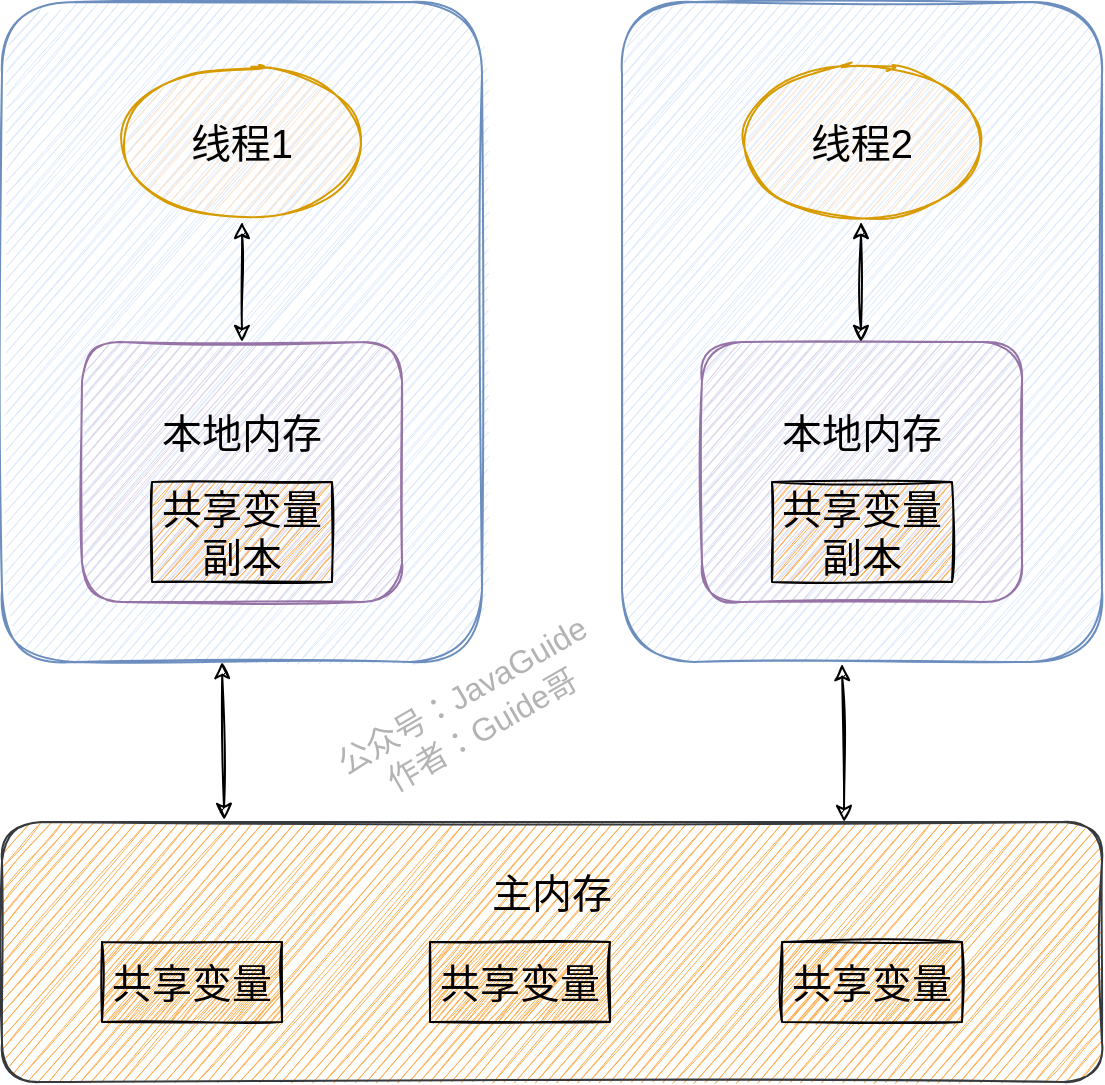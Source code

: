 <mxfile version="13.4.5" type="device"><diagram id="tQzzeEyqJnaOFTdiP6Oe" name="Page-1"><mxGraphModel dx="1106" dy="997" grid="1" gridSize="10" guides="1" tooltips="1" connect="1" arrows="1" fold="1" page="1" pageScale="1" pageWidth="827" pageHeight="1169" math="0" shadow="0"><root><mxCell id="0"/><mxCell id="1" parent="0"/><mxCell id="aHRYnmmmGqnRMPkU1EqO-10" value="" style="rounded=1;whiteSpace=wrap;html=1;fontSize=20;fillColor=#dae8fc;strokeColor=#6c8ebf;sketch=1;" vertex="1" parent="1"><mxGeometry x="420" y="140" width="240" height="330" as="geometry"/></mxCell><mxCell id="aHRYnmmmGqnRMPkU1EqO-9" value="" style="rounded=1;whiteSpace=wrap;html=1;fontSize=20;fillColor=#dae8fc;strokeColor=#6c8ebf;sketch=1;" vertex="1" parent="1"><mxGeometry x="110" y="140" width="240" height="330" as="geometry"/></mxCell><mxCell id="aHRYnmmmGqnRMPkU1EqO-2" value="" style="rounded=1;whiteSpace=wrap;html=1;fillColor=#e1d5e7;strokeColor=#9673a6;sketch=1;" vertex="1" parent="1"><mxGeometry x="150" y="310" width="160" height="130" as="geometry"/></mxCell><mxCell id="aHRYnmmmGqnRMPkU1EqO-3" value="本地内存" style="text;html=1;strokeColor=none;fillColor=none;align=center;verticalAlign=middle;whiteSpace=wrap;rounded=0;fontSize=20;sketch=1;" vertex="1" parent="1"><mxGeometry x="180" y="340" width="100" height="30" as="geometry"/></mxCell><mxCell id="aHRYnmmmGqnRMPkU1EqO-5" value="" style="rounded=1;whiteSpace=wrap;html=1;fillColor=#e1d5e7;strokeColor=#9673a6;sketch=1;" vertex="1" parent="1"><mxGeometry x="460" y="310" width="160" height="130" as="geometry"/></mxCell><mxCell id="aHRYnmmmGqnRMPkU1EqO-6" value="本地内存" style="text;html=1;strokeColor=none;fillColor=none;align=center;verticalAlign=middle;whiteSpace=wrap;rounded=0;fontSize=20;sketch=1;" vertex="1" parent="1"><mxGeometry x="490" y="340" width="100" height="30" as="geometry"/></mxCell><mxCell id="aHRYnmmmGqnRMPkU1EqO-7" value="线程1" style="ellipse;whiteSpace=wrap;html=1;fontSize=20;fillColor=#ffe6cc;strokeColor=#d79b00;sketch=1;" vertex="1" parent="1"><mxGeometry x="170" y="170" width="120" height="80" as="geometry"/></mxCell><mxCell id="aHRYnmmmGqnRMPkU1EqO-8" value="线程2" style="ellipse;whiteSpace=wrap;html=1;fontSize=20;fillColor=#ffe6cc;strokeColor=#d79b00;sketch=1;" vertex="1" parent="1"><mxGeometry x="480" y="170" width="120" height="80" as="geometry"/></mxCell><mxCell id="aHRYnmmmGqnRMPkU1EqO-11" value="" style="endArrow=classic;startArrow=classic;html=1;fontSize=20;entryX=0.5;entryY=1;entryDx=0;entryDy=0;sketch=1;" edge="1" parent="1" source="aHRYnmmmGqnRMPkU1EqO-2" target="aHRYnmmmGqnRMPkU1EqO-7"><mxGeometry width="50" height="50" relative="1" as="geometry"><mxPoint x="210" y="330" as="sourcePoint"/><mxPoint x="260" y="280" as="targetPoint"/></mxGeometry></mxCell><mxCell id="aHRYnmmmGqnRMPkU1EqO-12" value="" style="endArrow=classic;startArrow=classic;html=1;fontSize=20;entryX=0.5;entryY=1;entryDx=0;entryDy=0;sketch=1;" edge="1" parent="1"><mxGeometry width="50" height="50" relative="1" as="geometry"><mxPoint x="539.5" y="310" as="sourcePoint"/><mxPoint x="539.5" y="250" as="targetPoint"/></mxGeometry></mxCell><mxCell id="aHRYnmmmGqnRMPkU1EqO-13" value="" style="rounded=1;whiteSpace=wrap;html=1;strokeColor=#36393d;fillColor=#FFAD4F;sketch=1;" vertex="1" parent="1"><mxGeometry x="110" y="550" width="550" height="130" as="geometry"/></mxCell><mxCell id="aHRYnmmmGqnRMPkU1EqO-14" value="主内存" style="text;html=1;strokeColor=none;fillColor=none;align=center;verticalAlign=middle;whiteSpace=wrap;rounded=0;fontSize=20;sketch=1;" vertex="1" parent="1"><mxGeometry x="335" y="570" width="100" height="30" as="geometry"/></mxCell><mxCell id="aHRYnmmmGqnRMPkU1EqO-15" value="共享变量" style="rounded=0;whiteSpace=wrap;html=1;sketch=1;fillColor=#FFAD4F;fontSize=20;" vertex="1" parent="1"><mxGeometry x="160" y="610" width="90" height="40" as="geometry"/></mxCell><mxCell id="aHRYnmmmGqnRMPkU1EqO-16" value="共享变量" style="rounded=0;whiteSpace=wrap;html=1;sketch=1;fillColor=#FFAD4F;fontSize=20;" vertex="1" parent="1"><mxGeometry x="324" y="610" width="90" height="40" as="geometry"/></mxCell><mxCell id="aHRYnmmmGqnRMPkU1EqO-17" value="共享变量" style="rounded=0;whiteSpace=wrap;html=1;sketch=1;fillColor=#FFAD4F;fontSize=20;" vertex="1" parent="1"><mxGeometry x="500" y="610" width="90" height="40" as="geometry"/></mxCell><mxCell id="aHRYnmmmGqnRMPkU1EqO-18" value="共享变量副本" style="rounded=0;whiteSpace=wrap;html=1;sketch=1;fillColor=#FFAD4F;fontSize=20;" vertex="1" parent="1"><mxGeometry x="185" y="380" width="90" height="50" as="geometry"/></mxCell><mxCell id="aHRYnmmmGqnRMPkU1EqO-19" value="共享变量副本" style="rounded=0;whiteSpace=wrap;html=1;sketch=1;fillColor=#FFAD4F;fontSize=20;" vertex="1" parent="1"><mxGeometry x="495" y="380" width="90" height="50" as="geometry"/></mxCell><mxCell id="aHRYnmmmGqnRMPkU1EqO-20" value="" style="endArrow=classic;startArrow=classic;html=1;fontSize=20;entryX=0.5;entryY=1;entryDx=0;entryDy=0;sketch=1;exitX=0.202;exitY=-0.008;exitDx=0;exitDy=0;exitPerimeter=0;" edge="1" parent="1" source="aHRYnmmmGqnRMPkU1EqO-13"><mxGeometry width="50" height="50" relative="1" as="geometry"><mxPoint x="220" y="540" as="sourcePoint"/><mxPoint x="220" y="470" as="targetPoint"/></mxGeometry></mxCell><mxCell id="aHRYnmmmGqnRMPkU1EqO-21" value="" style="endArrow=classic;startArrow=classic;html=1;fontSize=20;entryX=0.5;entryY=1;entryDx=0;entryDy=0;sketch=1;exitX=0.202;exitY=-0.008;exitDx=0;exitDy=0;exitPerimeter=0;" edge="1" parent="1"><mxGeometry width="50" height="50" relative="1" as="geometry"><mxPoint x="531.1" y="550" as="sourcePoint"/><mxPoint x="530" y="471.04" as="targetPoint"/></mxGeometry></mxCell><mxCell id="aHRYnmmmGqnRMPkU1EqO-22" value="公众号：JavaGuide&lt;br style=&quot;font-size: 16px;&quot;&gt;作者：Guide哥" style="text;html=1;strokeColor=none;fillColor=none;align=center;verticalAlign=middle;whiteSpace=wrap;rounded=0;labelBackgroundColor=none;fontSize=16;fontColor=#B3B3B3;rotation=-30;sketch=1;" vertex="1" parent="1"><mxGeometry x="255" y="490" width="180" height="10" as="geometry"/></mxCell></root></mxGraphModel></diagram></mxfile>